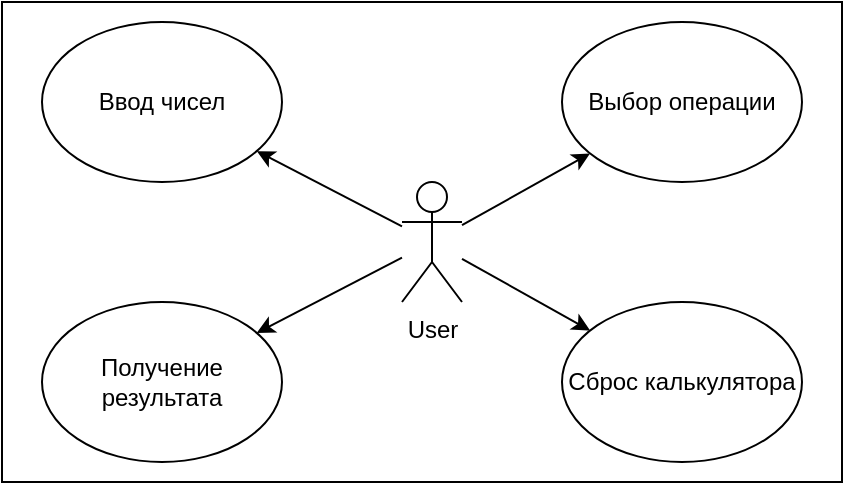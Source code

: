 <mxfile>
    <diagram id="gO6WE_cUNYcBa0_EGJyK" name="Page-1">
        <mxGraphModel dx="1642" dy="934" grid="1" gridSize="10" guides="1" tooltips="1" connect="1" arrows="1" fold="1" page="1" pageScale="1" pageWidth="827" pageHeight="1169" math="0" shadow="0">
            <root>
                <mxCell id="0"/>
                <mxCell id="1" parent="0"/>
                <mxCell id="85" value="" style="rounded=0;whiteSpace=wrap;html=1;" vertex="1" parent="1">
                    <mxGeometry x="-600" y="320" width="420" height="240" as="geometry"/>
                </mxCell>
                <mxCell id="81" style="edgeStyle=none;html=1;" edge="1" parent="1" source="72" target="76">
                    <mxGeometry relative="1" as="geometry"/>
                </mxCell>
                <mxCell id="72" value="User" style="shape=umlActor;verticalLabelPosition=bottom;verticalAlign=top;html=1;outlineConnect=0;" vertex="1" parent="1">
                    <mxGeometry x="-400" y="410" width="30" height="60" as="geometry"/>
                </mxCell>
                <mxCell id="73" value="Ввод чисел" style="ellipse;whiteSpace=wrap;html=1;" vertex="1" parent="1">
                    <mxGeometry x="-580" y="330" width="120" height="80" as="geometry"/>
                </mxCell>
                <mxCell id="74" value="Выбор операции" style="ellipse;whiteSpace=wrap;html=1;" vertex="1" parent="1">
                    <mxGeometry x="-320" y="330" width="120" height="80" as="geometry"/>
                </mxCell>
                <mxCell id="75" value="Получение результата" style="ellipse;whiteSpace=wrap;html=1;" vertex="1" parent="1">
                    <mxGeometry x="-580" y="470" width="120" height="80" as="geometry"/>
                </mxCell>
                <mxCell id="76" value="Сброс калькулятора" style="ellipse;whiteSpace=wrap;html=1;" vertex="1" parent="1">
                    <mxGeometry x="-320" y="470" width="120" height="80" as="geometry"/>
                </mxCell>
                <mxCell id="78" style="edgeStyle=none;html=1;" edge="1" parent="1" source="72" target="73">
                    <mxGeometry relative="1" as="geometry"/>
                </mxCell>
                <mxCell id="79" style="edgeStyle=none;html=1;" edge="1" parent="1" source="72" target="74">
                    <mxGeometry relative="1" as="geometry"/>
                </mxCell>
                <mxCell id="80" style="edgeStyle=none;html=1;" edge="1" parent="1" source="72" target="75">
                    <mxGeometry relative="1" as="geometry"/>
                </mxCell>
            </root>
        </mxGraphModel>
    </diagram>
</mxfile>